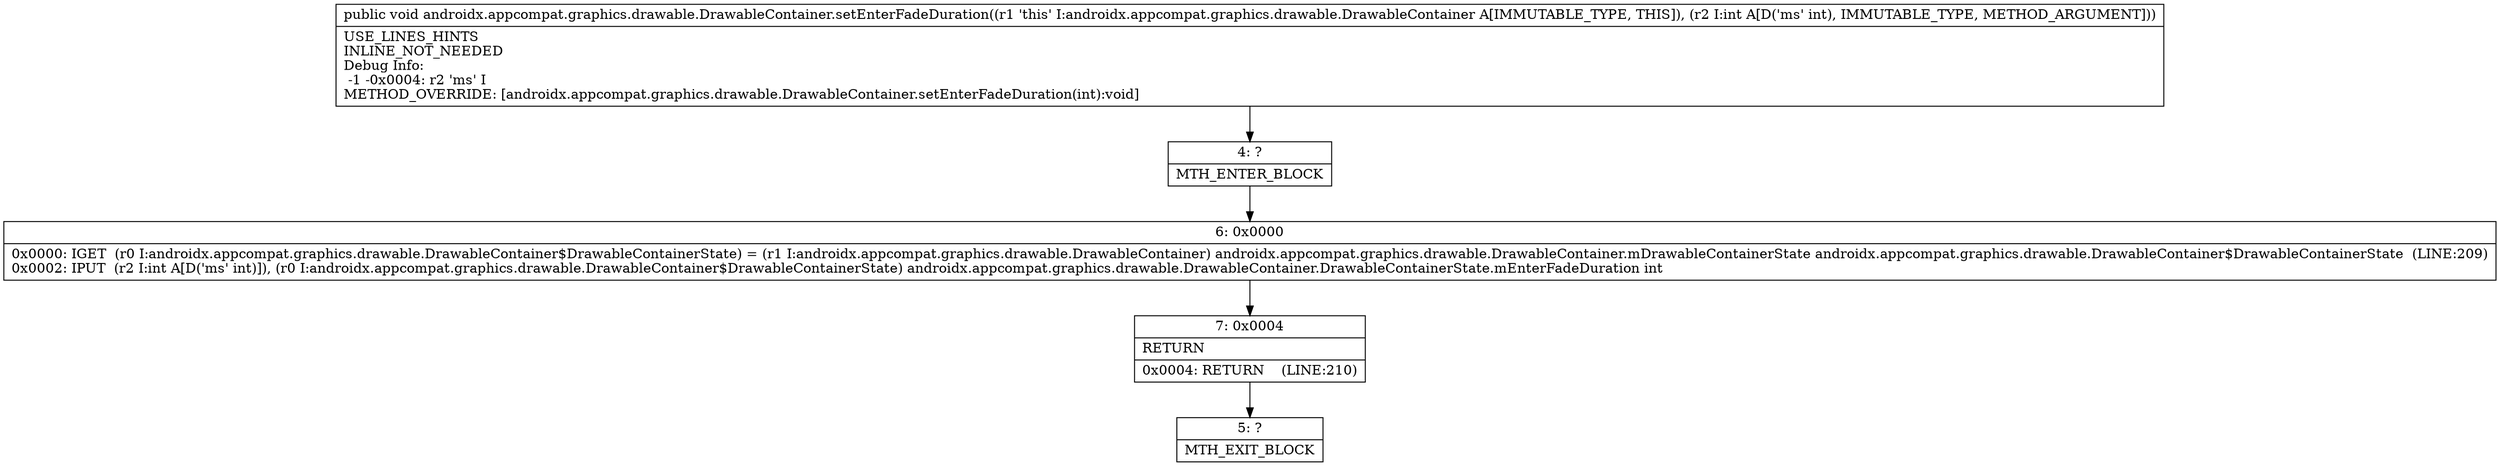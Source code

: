digraph "CFG forandroidx.appcompat.graphics.drawable.DrawableContainer.setEnterFadeDuration(I)V" {
Node_4 [shape=record,label="{4\:\ ?|MTH_ENTER_BLOCK\l}"];
Node_6 [shape=record,label="{6\:\ 0x0000|0x0000: IGET  (r0 I:androidx.appcompat.graphics.drawable.DrawableContainer$DrawableContainerState) = (r1 I:androidx.appcompat.graphics.drawable.DrawableContainer) androidx.appcompat.graphics.drawable.DrawableContainer.mDrawableContainerState androidx.appcompat.graphics.drawable.DrawableContainer$DrawableContainerState  (LINE:209)\l0x0002: IPUT  (r2 I:int A[D('ms' int)]), (r0 I:androidx.appcompat.graphics.drawable.DrawableContainer$DrawableContainerState) androidx.appcompat.graphics.drawable.DrawableContainer.DrawableContainerState.mEnterFadeDuration int \l}"];
Node_7 [shape=record,label="{7\:\ 0x0004|RETURN\l|0x0004: RETURN    (LINE:210)\l}"];
Node_5 [shape=record,label="{5\:\ ?|MTH_EXIT_BLOCK\l}"];
MethodNode[shape=record,label="{public void androidx.appcompat.graphics.drawable.DrawableContainer.setEnterFadeDuration((r1 'this' I:androidx.appcompat.graphics.drawable.DrawableContainer A[IMMUTABLE_TYPE, THIS]), (r2 I:int A[D('ms' int), IMMUTABLE_TYPE, METHOD_ARGUMENT]))  | USE_LINES_HINTS\lINLINE_NOT_NEEDED\lDebug Info:\l  \-1 \-0x0004: r2 'ms' I\lMETHOD_OVERRIDE: [androidx.appcompat.graphics.drawable.DrawableContainer.setEnterFadeDuration(int):void]\l}"];
MethodNode -> Node_4;Node_4 -> Node_6;
Node_6 -> Node_7;
Node_7 -> Node_5;
}

